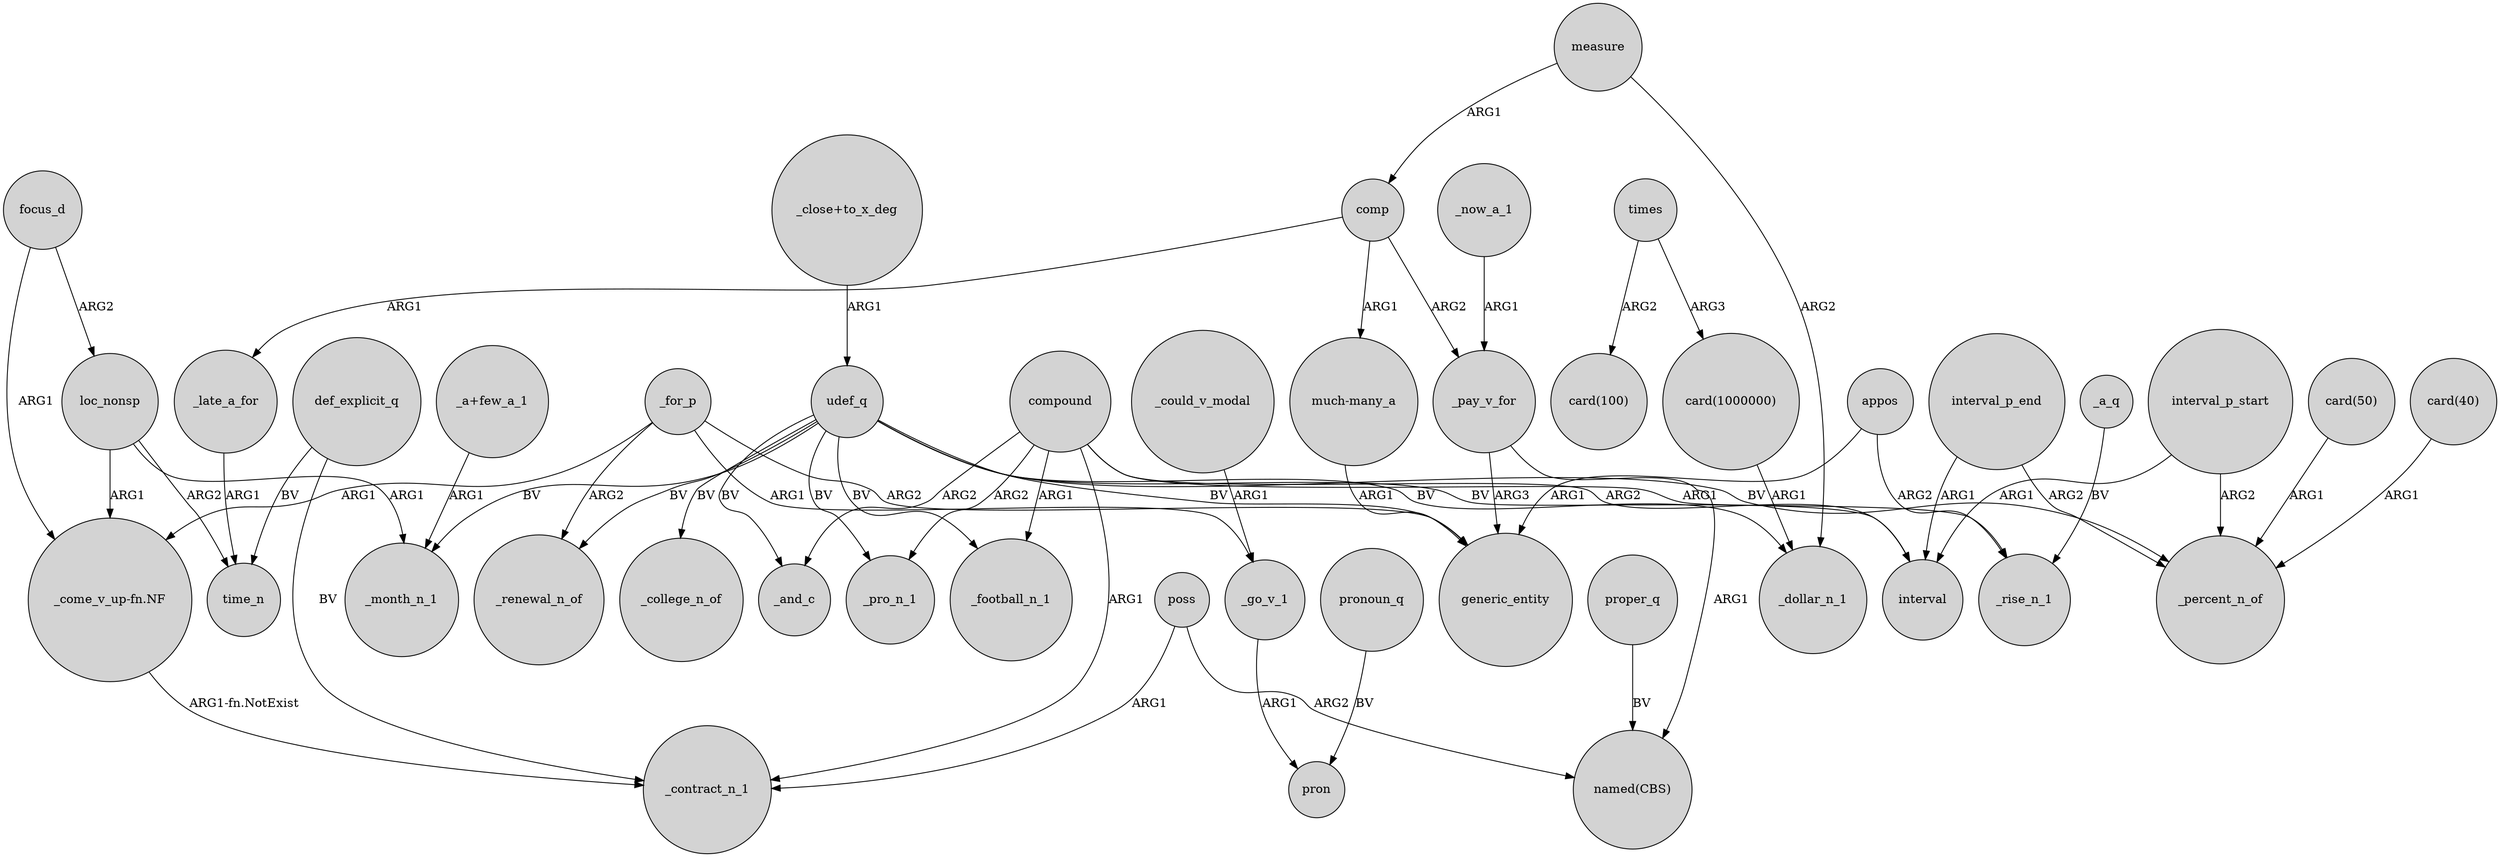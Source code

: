 digraph {
	node [shape=circle style=filled]
	focus_d -> loc_nonsp [label=ARG2]
	"_come_v_up-fn.NF" -> _contract_n_1 [label="ARG1-fn.NotExist"]
	"card(1000000)" -> _dollar_n_1 [label=ARG1]
	comp -> _late_a_for [label=ARG1]
	poss -> _contract_n_1 [label=ARG1]
	udef_q -> generic_entity [label=BV]
	poss -> "named(CBS)" [label=ARG2]
	times -> "card(100)" [label=ARG2]
	def_explicit_q -> _contract_n_1 [label=BV]
	def_explicit_q -> time_n [label=BV]
	udef_q -> _renewal_n_of [label=BV]
	proper_q -> "named(CBS)" [label=BV]
	"much-many_a" -> generic_entity [label=ARG1]
	_a_q -> _rise_n_1 [label=BV]
	loc_nonsp -> _month_n_1 [label=ARG1]
	"card(40)" -> _percent_n_of [label=ARG1]
	interval_p_start -> _percent_n_of [label=ARG2]
	_could_v_modal -> _go_v_1 [label=ARG1]
	_for_p -> "_come_v_up-fn.NF" [label=ARG1]
	compound -> _pro_n_1 [label=ARG2]
	_pay_v_for -> "named(CBS)" [label=ARG1]
	_for_p -> generic_entity [label=ARG2]
	compound -> _football_n_1 [label=ARG1]
	measure -> comp [label=ARG1]
	compound -> _contract_n_1 [label=ARG1]
	interval_p_end -> _percent_n_of [label=ARG2]
	udef_q -> _month_n_1 [label=BV]
	loc_nonsp -> time_n [label=ARG2]
	_now_a_1 -> _pay_v_for [label=ARG1]
	appos -> generic_entity [label=ARG1]
	pronoun_q -> pron [label=BV]
	focus_d -> "_come_v_up-fn.NF" [label=ARG1]
	compound -> _and_c [label=ARG2]
	"card(50)" -> _percent_n_of [label=ARG1]
	comp -> "much-many_a" [label=ARG1]
	"_a+few_a_1" -> _month_n_1 [label=ARG1]
	interval_p_start -> interval [label=ARG1]
	times -> "card(1000000)" [label=ARG3]
	compound -> interval [label=ARG2]
	measure -> _dollar_n_1 [label=ARG2]
	udef_q -> _pro_n_1 [label=BV]
	udef_q -> _football_n_1 [label=BV]
	comp -> _pay_v_for [label=ARG2]
	udef_q -> _college_n_of [label=BV]
	_for_p -> _go_v_1 [label=ARG1]
	_go_v_1 -> pron [label=ARG1]
	"_close+to_x_deg" -> udef_q [label=ARG1]
	interval_p_end -> interval [label=ARG1]
	appos -> _rise_n_1 [label=ARG2]
	_for_p -> _renewal_n_of [label=ARG2]
	_late_a_for -> time_n [label=ARG1]
	compound -> _rise_n_1 [label=ARG1]
	udef_q -> _percent_n_of [label=BV]
	udef_q -> _and_c [label=BV]
	_pay_v_for -> generic_entity [label=ARG3]
	udef_q -> interval [label=BV]
	loc_nonsp -> "_come_v_up-fn.NF" [label=ARG1]
	udef_q -> _dollar_n_1 [label=BV]
}
